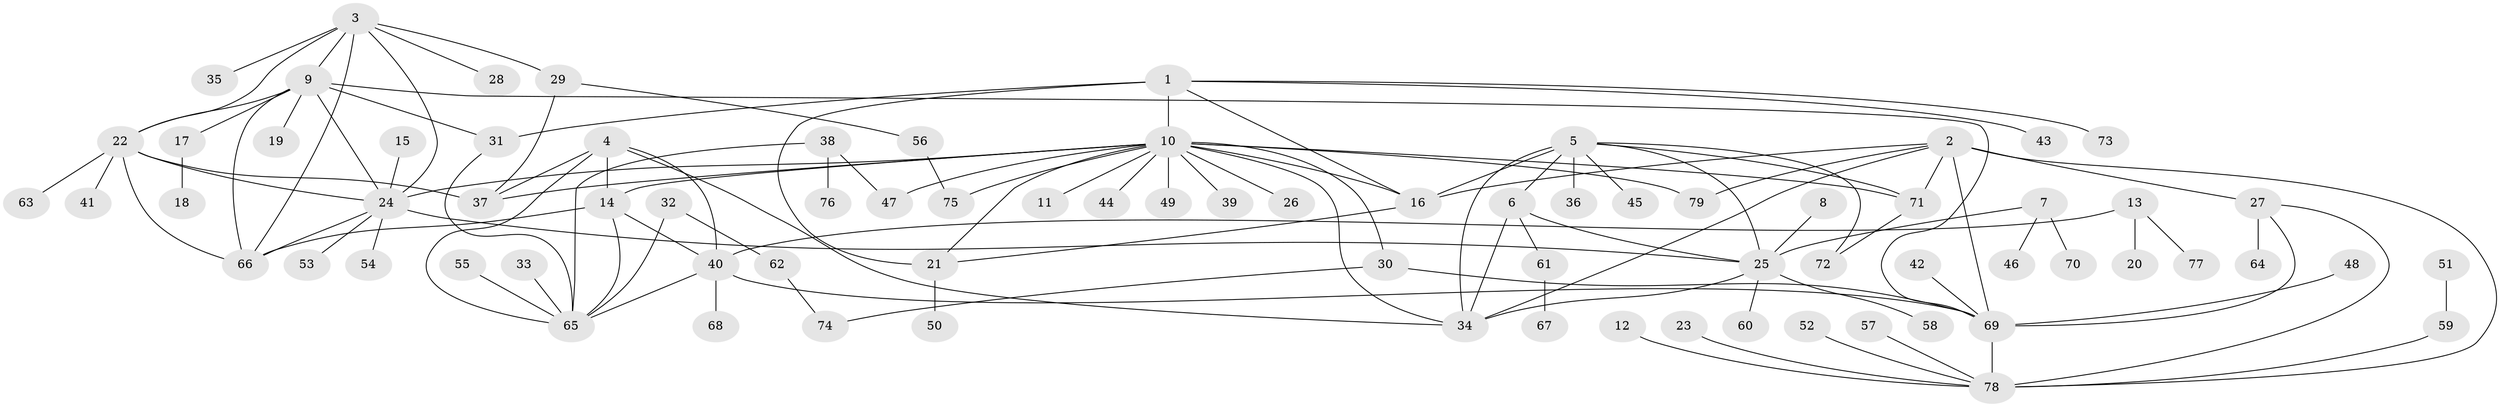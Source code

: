 // original degree distribution, {6: 0.0625, 4: 0.044642857142857144, 7: 0.026785714285714284, 19: 0.008928571428571428, 10: 0.044642857142857144, 8: 0.026785714285714284, 9: 0.017857142857142856, 5: 0.008928571428571428, 3: 0.07142857142857142, 1: 0.49107142857142855, 2: 0.19642857142857142}
// Generated by graph-tools (version 1.1) at 2025/37/03/04/25 23:37:32]
// undirected, 79 vertices, 116 edges
graph export_dot {
  node [color=gray90,style=filled];
  1;
  2;
  3;
  4;
  5;
  6;
  7;
  8;
  9;
  10;
  11;
  12;
  13;
  14;
  15;
  16;
  17;
  18;
  19;
  20;
  21;
  22;
  23;
  24;
  25;
  26;
  27;
  28;
  29;
  30;
  31;
  32;
  33;
  34;
  35;
  36;
  37;
  38;
  39;
  40;
  41;
  42;
  43;
  44;
  45;
  46;
  47;
  48;
  49;
  50;
  51;
  52;
  53;
  54;
  55;
  56;
  57;
  58;
  59;
  60;
  61;
  62;
  63;
  64;
  65;
  66;
  67;
  68;
  69;
  70;
  71;
  72;
  73;
  74;
  75;
  76;
  77;
  78;
  79;
  1 -- 10 [weight=2.0];
  1 -- 16 [weight=2.0];
  1 -- 21 [weight=2.0];
  1 -- 31 [weight=1.0];
  1 -- 43 [weight=1.0];
  1 -- 73 [weight=1.0];
  2 -- 16 [weight=1.0];
  2 -- 27 [weight=2.0];
  2 -- 34 [weight=1.0];
  2 -- 69 [weight=2.0];
  2 -- 71 [weight=1.0];
  2 -- 78 [weight=2.0];
  2 -- 79 [weight=1.0];
  3 -- 9 [weight=1.0];
  3 -- 22 [weight=1.0];
  3 -- 24 [weight=1.0];
  3 -- 28 [weight=1.0];
  3 -- 29 [weight=1.0];
  3 -- 35 [weight=1.0];
  3 -- 66 [weight=1.0];
  4 -- 14 [weight=2.0];
  4 -- 34 [weight=1.0];
  4 -- 37 [weight=1.0];
  4 -- 40 [weight=2.0];
  4 -- 65 [weight=2.0];
  5 -- 6 [weight=2.0];
  5 -- 16 [weight=1.0];
  5 -- 25 [weight=2.0];
  5 -- 34 [weight=2.0];
  5 -- 36 [weight=1.0];
  5 -- 45 [weight=1.0];
  5 -- 71 [weight=1.0];
  5 -- 72 [weight=1.0];
  6 -- 25 [weight=1.0];
  6 -- 34 [weight=1.0];
  6 -- 61 [weight=1.0];
  7 -- 25 [weight=1.0];
  7 -- 46 [weight=1.0];
  7 -- 70 [weight=1.0];
  8 -- 25 [weight=1.0];
  9 -- 17 [weight=1.0];
  9 -- 19 [weight=1.0];
  9 -- 22 [weight=1.0];
  9 -- 24 [weight=1.0];
  9 -- 31 [weight=1.0];
  9 -- 66 [weight=1.0];
  9 -- 69 [weight=1.0];
  10 -- 11 [weight=1.0];
  10 -- 14 [weight=1.0];
  10 -- 16 [weight=1.0];
  10 -- 21 [weight=1.0];
  10 -- 24 [weight=1.0];
  10 -- 26 [weight=1.0];
  10 -- 30 [weight=1.0];
  10 -- 34 [weight=1.0];
  10 -- 37 [weight=1.0];
  10 -- 39 [weight=1.0];
  10 -- 44 [weight=1.0];
  10 -- 47 [weight=1.0];
  10 -- 49 [weight=1.0];
  10 -- 71 [weight=1.0];
  10 -- 75 [weight=1.0];
  10 -- 79 [weight=1.0];
  12 -- 78 [weight=1.0];
  13 -- 20 [weight=1.0];
  13 -- 40 [weight=1.0];
  13 -- 77 [weight=1.0];
  14 -- 40 [weight=1.0];
  14 -- 65 [weight=1.0];
  14 -- 66 [weight=1.0];
  15 -- 24 [weight=1.0];
  16 -- 21 [weight=1.0];
  17 -- 18 [weight=1.0];
  21 -- 50 [weight=1.0];
  22 -- 24 [weight=1.0];
  22 -- 37 [weight=1.0];
  22 -- 41 [weight=1.0];
  22 -- 63 [weight=1.0];
  22 -- 66 [weight=1.0];
  23 -- 78 [weight=1.0];
  24 -- 25 [weight=1.0];
  24 -- 53 [weight=1.0];
  24 -- 54 [weight=1.0];
  24 -- 66 [weight=1.0];
  25 -- 34 [weight=1.0];
  25 -- 58 [weight=1.0];
  25 -- 60 [weight=1.0];
  27 -- 64 [weight=1.0];
  27 -- 69 [weight=1.0];
  27 -- 78 [weight=1.0];
  29 -- 37 [weight=1.0];
  29 -- 56 [weight=1.0];
  30 -- 69 [weight=1.0];
  30 -- 74 [weight=1.0];
  31 -- 65 [weight=1.0];
  32 -- 62 [weight=1.0];
  32 -- 65 [weight=1.0];
  33 -- 65 [weight=1.0];
  38 -- 47 [weight=1.0];
  38 -- 65 [weight=1.0];
  38 -- 76 [weight=1.0];
  40 -- 65 [weight=1.0];
  40 -- 68 [weight=1.0];
  40 -- 69 [weight=1.0];
  42 -- 69 [weight=1.0];
  48 -- 69 [weight=1.0];
  51 -- 59 [weight=1.0];
  52 -- 78 [weight=1.0];
  55 -- 65 [weight=1.0];
  56 -- 75 [weight=1.0];
  57 -- 78 [weight=1.0];
  59 -- 78 [weight=1.0];
  61 -- 67 [weight=1.0];
  62 -- 74 [weight=1.0];
  69 -- 78 [weight=1.0];
  71 -- 72 [weight=1.0];
}
